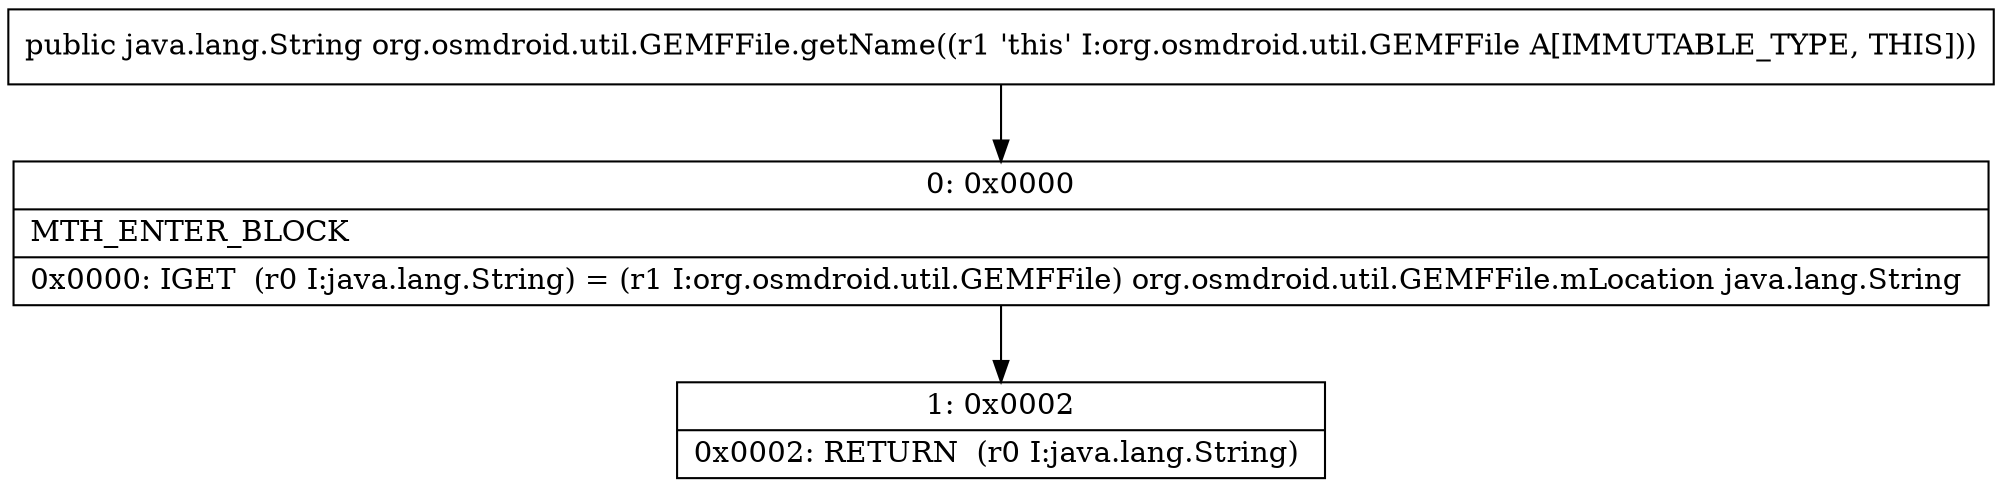 digraph "CFG fororg.osmdroid.util.GEMFFile.getName()Ljava\/lang\/String;" {
Node_0 [shape=record,label="{0\:\ 0x0000|MTH_ENTER_BLOCK\l|0x0000: IGET  (r0 I:java.lang.String) = (r1 I:org.osmdroid.util.GEMFFile) org.osmdroid.util.GEMFFile.mLocation java.lang.String \l}"];
Node_1 [shape=record,label="{1\:\ 0x0002|0x0002: RETURN  (r0 I:java.lang.String) \l}"];
MethodNode[shape=record,label="{public java.lang.String org.osmdroid.util.GEMFFile.getName((r1 'this' I:org.osmdroid.util.GEMFFile A[IMMUTABLE_TYPE, THIS])) }"];
MethodNode -> Node_0;
Node_0 -> Node_1;
}

